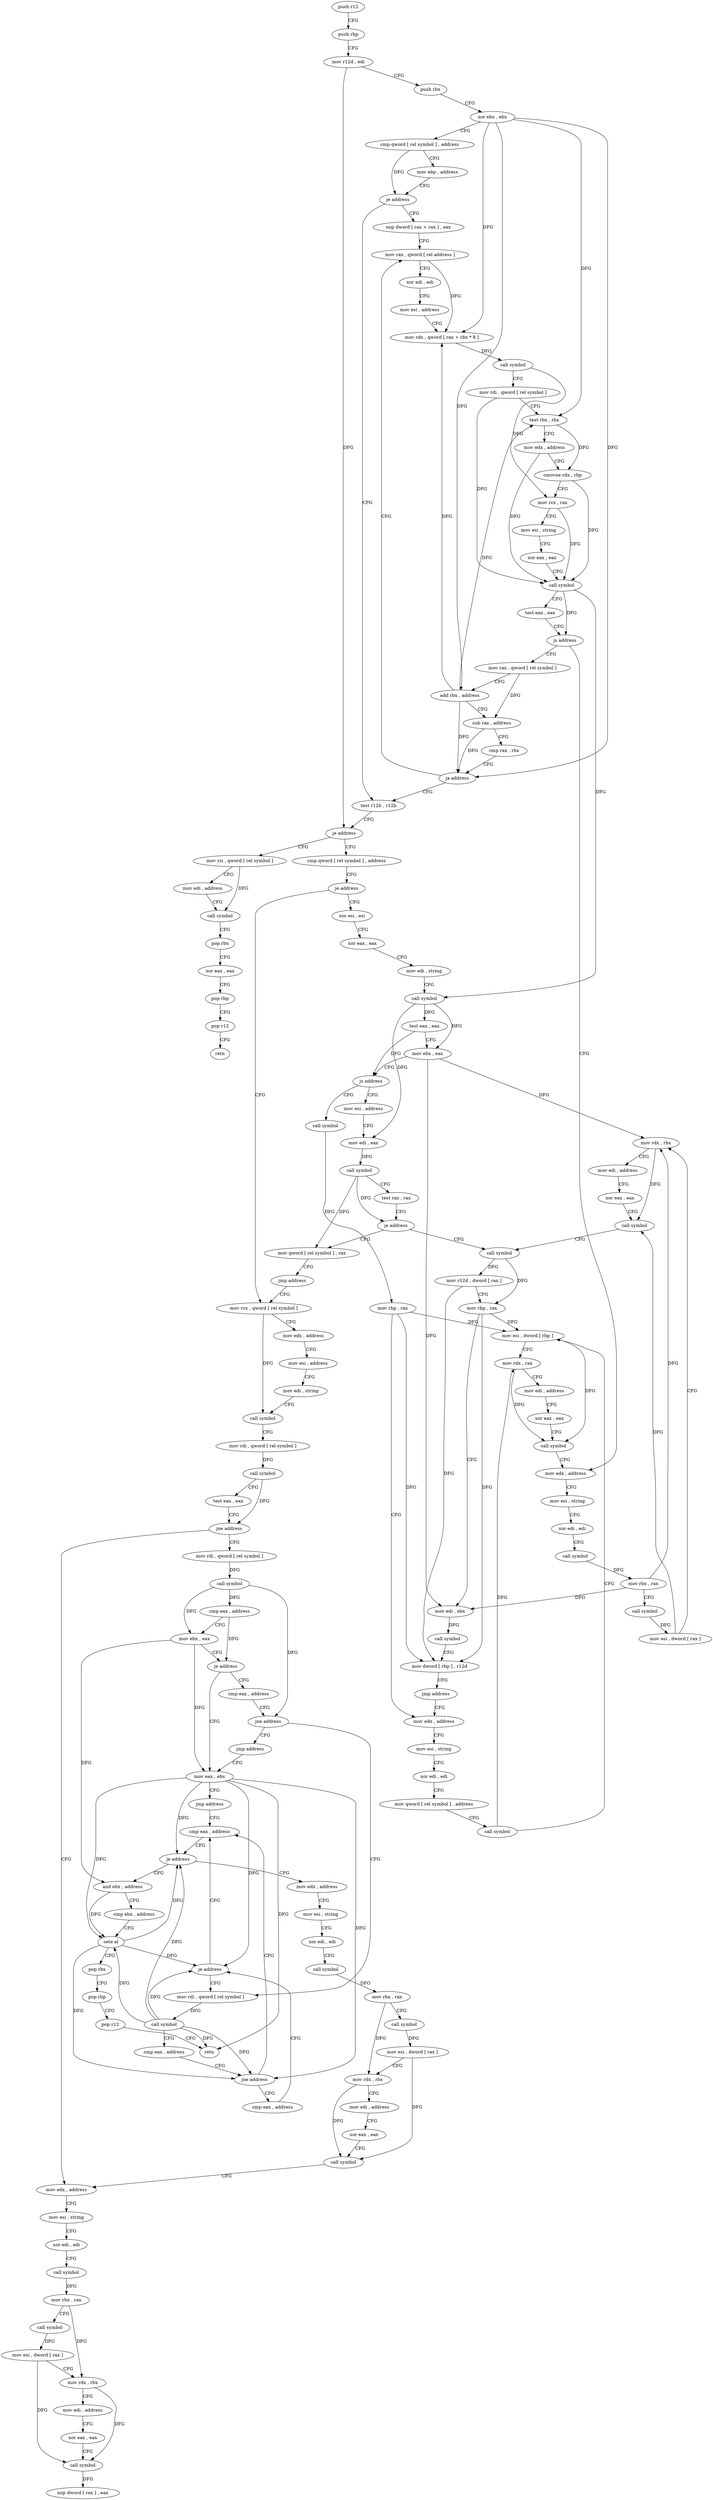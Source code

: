 digraph "func" {
"4209584" [label = "push r12" ]
"4209586" [label = "push rbp" ]
"4209587" [label = "mov r12d , edi" ]
"4209590" [label = "push rbx" ]
"4209591" [label = "xor ebx , ebx" ]
"4209593" [label = "cmp qword [ rel symbol ] , address" ]
"4209601" [label = "mov ebp , address" ]
"4209606" [label = "je address" ]
"4209701" [label = "test r12b , r12b" ]
"4209608" [label = "nop dword [ rax + rax ] , eax" ]
"4209704" [label = "je address" ]
"4209856" [label = "mov rsi , qword [ rel symbol ]" ]
"4209710" [label = "cmp qword [ rel symbol ] , address" ]
"4209616" [label = "mov rax , qword [ rel address ]" ]
"4209863" [label = "mov edi , address" ]
"4209868" [label = "call symbol" ]
"4209873" [label = "pop rbx" ]
"4209874" [label = "xor eax , eax" ]
"4209876" [label = "pop rbp" ]
"4209877" [label = "pop r12" ]
"4209879" [label = "retn" ]
"4209718" [label = "je address" ]
"4209880" [label = "xor esi , esi" ]
"4209724" [label = "mov rcx , qword [ rel symbol ]" ]
"4209987" [label = "mov edx , address" ]
"4209992" [label = "mov esi , string" ]
"4209997" [label = "xor edi , edi" ]
"4209999" [label = "call symbol" ]
"4210004" [label = "mov rbx , rax" ]
"4210007" [label = "call symbol" ]
"4210012" [label = "mov esi , dword [ rax ]" ]
"4210014" [label = "mov rdx , rbx" ]
"4210017" [label = "mov edi , address" ]
"4210022" [label = "xor eax , eax" ]
"4210024" [label = "call symbol" ]
"4210029" [label = "call symbol" ]
"4209681" [label = "mov rax , qword [ rel symbol ]" ]
"4209688" [label = "add rbx , address" ]
"4209692" [label = "sub rax , address" ]
"4209696" [label = "cmp rax , rbx" ]
"4209699" [label = "ja address" ]
"4209882" [label = "xor eax , eax" ]
"4209884" [label = "mov edi , string" ]
"4209889" [label = "call symbol" ]
"4209894" [label = "test eax , eax" ]
"4209896" [label = "mov ebx , eax" ]
"4209898" [label = "js address" ]
"4209933" [label = "call symbol" ]
"4209900" [label = "mov esi , address" ]
"4209731" [label = "mov edx , address" ]
"4209736" [label = "mov esi , address" ]
"4209741" [label = "mov edi , string" ]
"4209746" [label = "call symbol" ]
"4209751" [label = "mov rdi , qword [ rel symbol ]" ]
"4209758" [label = "call symbol" ]
"4209763" [label = "test eax , eax" ]
"4209765" [label = "jne address" ]
"4210095" [label = "mov edx , address" ]
"4209771" [label = "mov rdi , qword [ rel symbol ]" ]
"4209941" [label = "mov edx , address" ]
"4209946" [label = "mov esi , string" ]
"4209951" [label = "xor edi , edi" ]
"4209953" [label = "mov qword [ rel symbol ] , address" ]
"4209964" [label = "call symbol" ]
"4209969" [label = "mov esi , dword [ rbp ]" ]
"4209972" [label = "mov rdx , rax" ]
"4209975" [label = "mov edi , address" ]
"4209980" [label = "xor eax , eax" ]
"4209982" [label = "call symbol" ]
"4209623" [label = "xor edi , edi" ]
"4209625" [label = "mov esi , address" ]
"4209630" [label = "mov rdx , qword [ rax + rbx * 8 ]" ]
"4209634" [label = "call symbol" ]
"4209639" [label = "mov rdi , qword [ rel symbol ]" ]
"4209646" [label = "test rbx , rbx" ]
"4209649" [label = "mov edx , address" ]
"4209654" [label = "cmovne rdx , rbp" ]
"4209658" [label = "mov rcx , rax" ]
"4209661" [label = "mov esi , string" ]
"4209666" [label = "xor eax , eax" ]
"4209668" [label = "call symbol" ]
"4209673" [label = "test eax , eax" ]
"4209675" [label = "js address" ]
"4209938" [label = "mov rbp , rax" ]
"4209905" [label = "mov edi , eax" ]
"4209907" [label = "call symbol" ]
"4209912" [label = "test rax , rax" ]
"4209915" [label = "je address" ]
"4209917" [label = "mov qword [ rel symbol ] , rax" ]
"4210100" [label = "mov esi , string" ]
"4210105" [label = "xor edi , edi" ]
"4210107" [label = "call symbol" ]
"4210112" [label = "mov rbx , rax" ]
"4210115" [label = "call symbol" ]
"4210120" [label = "mov esi , dword [ rax ]" ]
"4210122" [label = "mov rdx , rbx" ]
"4210125" [label = "mov edi , address" ]
"4210130" [label = "xor eax , eax" ]
"4210132" [label = "call symbol" ]
"4210137" [label = "nop dword [ rax ] , eax" ]
"4209778" [label = "call symbol" ]
"4209783" [label = "cmp eax , address" ]
"4209786" [label = "mov ebx , eax" ]
"4209788" [label = "je address" ]
"4209929" [label = "mov eax , ebx" ]
"4209794" [label = "cmp eax , address" ]
"4210034" [label = "mov r12d , dword [ rax ]" ]
"4210037" [label = "mov rbp , rax" ]
"4210040" [label = "mov edi , ebx" ]
"4210042" [label = "call symbol" ]
"4210047" [label = "mov dword [ rbp ] , r12d" ]
"4210051" [label = "jmp address" ]
"4209924" [label = "jmp address" ]
"4209931" [label = "jmp address" ]
"4209830" [label = "cmp eax , address" ]
"4209797" [label = "jne address" ]
"4209813" [label = "mov rdi , qword [ rel symbol ]" ]
"4209799" [label = "jmp address" ]
"4209833" [label = "je address" ]
"4210053" [label = "mov edx , address" ]
"4209839" [label = "and ebx , address" ]
"4209820" [label = "call symbol" ]
"4209825" [label = "cmp eax , address" ]
"4209828" [label = "jne address" ]
"4209808" [label = "cmp eax , address" ]
"4210058" [label = "mov esi , string" ]
"4210063" [label = "xor edi , edi" ]
"4210065" [label = "call symbol" ]
"4210070" [label = "mov rbx , rax" ]
"4210073" [label = "call symbol" ]
"4210078" [label = "mov esi , dword [ rax ]" ]
"4210080" [label = "mov rdx , rbx" ]
"4210083" [label = "mov edi , address" ]
"4210088" [label = "xor eax , eax" ]
"4210090" [label = "call symbol" ]
"4209842" [label = "cmp ebx , address" ]
"4209845" [label = "sete al" ]
"4209848" [label = "pop rbx" ]
"4209849" [label = "pop rbp" ]
"4209850" [label = "pop r12" ]
"4209852" [label = "retn" ]
"4209811" [label = "je address" ]
"4209584" -> "4209586" [ label = "CFG" ]
"4209586" -> "4209587" [ label = "CFG" ]
"4209587" -> "4209590" [ label = "CFG" ]
"4209587" -> "4209704" [ label = "DFG" ]
"4209590" -> "4209591" [ label = "CFG" ]
"4209591" -> "4209593" [ label = "CFG" ]
"4209591" -> "4209630" [ label = "DFG" ]
"4209591" -> "4209646" [ label = "DFG" ]
"4209591" -> "4209688" [ label = "DFG" ]
"4209591" -> "4209699" [ label = "DFG" ]
"4209593" -> "4209601" [ label = "CFG" ]
"4209593" -> "4209606" [ label = "DFG" ]
"4209601" -> "4209606" [ label = "CFG" ]
"4209606" -> "4209701" [ label = "CFG" ]
"4209606" -> "4209608" [ label = "CFG" ]
"4209701" -> "4209704" [ label = "CFG" ]
"4209608" -> "4209616" [ label = "CFG" ]
"4209704" -> "4209856" [ label = "CFG" ]
"4209704" -> "4209710" [ label = "CFG" ]
"4209856" -> "4209863" [ label = "CFG" ]
"4209856" -> "4209868" [ label = "DFG" ]
"4209710" -> "4209718" [ label = "CFG" ]
"4209616" -> "4209623" [ label = "CFG" ]
"4209616" -> "4209630" [ label = "DFG" ]
"4209863" -> "4209868" [ label = "CFG" ]
"4209868" -> "4209873" [ label = "CFG" ]
"4209873" -> "4209874" [ label = "CFG" ]
"4209874" -> "4209876" [ label = "CFG" ]
"4209876" -> "4209877" [ label = "CFG" ]
"4209877" -> "4209879" [ label = "CFG" ]
"4209718" -> "4209880" [ label = "CFG" ]
"4209718" -> "4209724" [ label = "CFG" ]
"4209880" -> "4209882" [ label = "CFG" ]
"4209724" -> "4209731" [ label = "CFG" ]
"4209724" -> "4209746" [ label = "DFG" ]
"4209987" -> "4209992" [ label = "CFG" ]
"4209992" -> "4209997" [ label = "CFG" ]
"4209997" -> "4209999" [ label = "CFG" ]
"4209999" -> "4210004" [ label = "DFG" ]
"4210004" -> "4210007" [ label = "CFG" ]
"4210004" -> "4210014" [ label = "DFG" ]
"4210004" -> "4210040" [ label = "DFG" ]
"4210007" -> "4210012" [ label = "DFG" ]
"4210012" -> "4210014" [ label = "CFG" ]
"4210012" -> "4210024" [ label = "DFG" ]
"4210014" -> "4210017" [ label = "CFG" ]
"4210014" -> "4210024" [ label = "DFG" ]
"4210017" -> "4210022" [ label = "CFG" ]
"4210022" -> "4210024" [ label = "CFG" ]
"4210024" -> "4210029" [ label = "CFG" ]
"4210029" -> "4210034" [ label = "DFG" ]
"4210029" -> "4210037" [ label = "DFG" ]
"4209681" -> "4209688" [ label = "CFG" ]
"4209681" -> "4209692" [ label = "DFG" ]
"4209688" -> "4209692" [ label = "CFG" ]
"4209688" -> "4209630" [ label = "DFG" ]
"4209688" -> "4209646" [ label = "DFG" ]
"4209688" -> "4209699" [ label = "DFG" ]
"4209692" -> "4209696" [ label = "CFG" ]
"4209692" -> "4209699" [ label = "DFG" ]
"4209696" -> "4209699" [ label = "CFG" ]
"4209699" -> "4209616" [ label = "CFG" ]
"4209699" -> "4209701" [ label = "CFG" ]
"4209882" -> "4209884" [ label = "CFG" ]
"4209884" -> "4209889" [ label = "CFG" ]
"4209889" -> "4209894" [ label = "DFG" ]
"4209889" -> "4209896" [ label = "DFG" ]
"4209889" -> "4209905" [ label = "DFG" ]
"4209894" -> "4209896" [ label = "CFG" ]
"4209894" -> "4209898" [ label = "DFG" ]
"4209896" -> "4209898" [ label = "CFG" ]
"4209896" -> "4210014" [ label = "DFG" ]
"4209896" -> "4210040" [ label = "DFG" ]
"4209898" -> "4209933" [ label = "CFG" ]
"4209898" -> "4209900" [ label = "CFG" ]
"4209933" -> "4209938" [ label = "DFG" ]
"4209900" -> "4209905" [ label = "CFG" ]
"4209731" -> "4209736" [ label = "CFG" ]
"4209736" -> "4209741" [ label = "CFG" ]
"4209741" -> "4209746" [ label = "CFG" ]
"4209746" -> "4209751" [ label = "CFG" ]
"4209751" -> "4209758" [ label = "DFG" ]
"4209758" -> "4209763" [ label = "CFG" ]
"4209758" -> "4209765" [ label = "DFG" ]
"4209763" -> "4209765" [ label = "CFG" ]
"4209765" -> "4210095" [ label = "CFG" ]
"4209765" -> "4209771" [ label = "CFG" ]
"4210095" -> "4210100" [ label = "CFG" ]
"4209771" -> "4209778" [ label = "DFG" ]
"4209941" -> "4209946" [ label = "CFG" ]
"4209946" -> "4209951" [ label = "CFG" ]
"4209951" -> "4209953" [ label = "CFG" ]
"4209953" -> "4209964" [ label = "CFG" ]
"4209964" -> "4209969" [ label = "CFG" ]
"4209964" -> "4209972" [ label = "DFG" ]
"4209969" -> "4209972" [ label = "CFG" ]
"4209969" -> "4209982" [ label = "DFG" ]
"4209972" -> "4209975" [ label = "CFG" ]
"4209972" -> "4209982" [ label = "DFG" ]
"4209975" -> "4209980" [ label = "CFG" ]
"4209980" -> "4209982" [ label = "CFG" ]
"4209982" -> "4209987" [ label = "CFG" ]
"4209623" -> "4209625" [ label = "CFG" ]
"4209625" -> "4209630" [ label = "CFG" ]
"4209630" -> "4209634" [ label = "DFG" ]
"4209634" -> "4209639" [ label = "CFG" ]
"4209634" -> "4209658" [ label = "DFG" ]
"4209639" -> "4209646" [ label = "CFG" ]
"4209639" -> "4209668" [ label = "DFG" ]
"4209646" -> "4209649" [ label = "CFG" ]
"4209646" -> "4209654" [ label = "DFG" ]
"4209649" -> "4209654" [ label = "CFG" ]
"4209649" -> "4209668" [ label = "DFG" ]
"4209654" -> "4209658" [ label = "CFG" ]
"4209654" -> "4209668" [ label = "DFG" ]
"4209658" -> "4209661" [ label = "CFG" ]
"4209658" -> "4209668" [ label = "DFG" ]
"4209661" -> "4209666" [ label = "CFG" ]
"4209666" -> "4209668" [ label = "CFG" ]
"4209668" -> "4209673" [ label = "CFG" ]
"4209668" -> "4209889" [ label = "DFG" ]
"4209668" -> "4209675" [ label = "DFG" ]
"4209673" -> "4209675" [ label = "CFG" ]
"4209675" -> "4209987" [ label = "CFG" ]
"4209675" -> "4209681" [ label = "CFG" ]
"4209938" -> "4209941" [ label = "CFG" ]
"4209938" -> "4209969" [ label = "DFG" ]
"4209938" -> "4210047" [ label = "DFG" ]
"4209905" -> "4209907" [ label = "DFG" ]
"4209907" -> "4209912" [ label = "CFG" ]
"4209907" -> "4209915" [ label = "DFG" ]
"4209907" -> "4209917" [ label = "DFG" ]
"4209912" -> "4209915" [ label = "CFG" ]
"4209915" -> "4210029" [ label = "CFG" ]
"4209915" -> "4209917" [ label = "CFG" ]
"4209917" -> "4209924" [ label = "CFG" ]
"4210100" -> "4210105" [ label = "CFG" ]
"4210105" -> "4210107" [ label = "CFG" ]
"4210107" -> "4210112" [ label = "DFG" ]
"4210112" -> "4210115" [ label = "CFG" ]
"4210112" -> "4210122" [ label = "DFG" ]
"4210115" -> "4210120" [ label = "DFG" ]
"4210120" -> "4210122" [ label = "CFG" ]
"4210120" -> "4210132" [ label = "DFG" ]
"4210122" -> "4210125" [ label = "CFG" ]
"4210122" -> "4210132" [ label = "DFG" ]
"4210125" -> "4210130" [ label = "CFG" ]
"4210130" -> "4210132" [ label = "CFG" ]
"4210132" -> "4210137" [ label = "DFG" ]
"4209778" -> "4209783" [ label = "DFG" ]
"4209778" -> "4209786" [ label = "DFG" ]
"4209778" -> "4209797" [ label = "DFG" ]
"4209783" -> "4209786" [ label = "CFG" ]
"4209783" -> "4209788" [ label = "DFG" ]
"4209786" -> "4209788" [ label = "CFG" ]
"4209786" -> "4209929" [ label = "DFG" ]
"4209786" -> "4209839" [ label = "DFG" ]
"4209788" -> "4209929" [ label = "CFG" ]
"4209788" -> "4209794" [ label = "CFG" ]
"4209929" -> "4209931" [ label = "CFG" ]
"4209929" -> "4209833" [ label = "DFG" ]
"4209929" -> "4209828" [ label = "DFG" ]
"4209929" -> "4209845" [ label = "DFG" ]
"4209929" -> "4209852" [ label = "DFG" ]
"4209929" -> "4209811" [ label = "DFG" ]
"4209794" -> "4209797" [ label = "CFG" ]
"4210034" -> "4210037" [ label = "CFG" ]
"4210034" -> "4210047" [ label = "DFG" ]
"4210037" -> "4210040" [ label = "CFG" ]
"4210037" -> "4209969" [ label = "DFG" ]
"4210037" -> "4210047" [ label = "DFG" ]
"4210040" -> "4210042" [ label = "DFG" ]
"4210042" -> "4210047" [ label = "CFG" ]
"4210047" -> "4210051" [ label = "CFG" ]
"4210051" -> "4209941" [ label = "CFG" ]
"4209924" -> "4209724" [ label = "CFG" ]
"4209931" -> "4209830" [ label = "CFG" ]
"4209830" -> "4209833" [ label = "CFG" ]
"4209797" -> "4209813" [ label = "CFG" ]
"4209797" -> "4209799" [ label = "CFG" ]
"4209813" -> "4209820" [ label = "DFG" ]
"4209799" -> "4209929" [ label = "CFG" ]
"4209833" -> "4210053" [ label = "CFG" ]
"4209833" -> "4209839" [ label = "CFG" ]
"4210053" -> "4210058" [ label = "CFG" ]
"4209839" -> "4209842" [ label = "CFG" ]
"4209839" -> "4209845" [ label = "DFG" ]
"4209820" -> "4209825" [ label = "CFG" ]
"4209820" -> "4209833" [ label = "DFG" ]
"4209820" -> "4209828" [ label = "DFG" ]
"4209820" -> "4209845" [ label = "DFG" ]
"4209820" -> "4209852" [ label = "DFG" ]
"4209820" -> "4209811" [ label = "DFG" ]
"4209825" -> "4209828" [ label = "CFG" ]
"4209828" -> "4209808" [ label = "CFG" ]
"4209828" -> "4209830" [ label = "CFG" ]
"4209808" -> "4209811" [ label = "CFG" ]
"4210058" -> "4210063" [ label = "CFG" ]
"4210063" -> "4210065" [ label = "CFG" ]
"4210065" -> "4210070" [ label = "DFG" ]
"4210070" -> "4210073" [ label = "CFG" ]
"4210070" -> "4210080" [ label = "DFG" ]
"4210073" -> "4210078" [ label = "DFG" ]
"4210078" -> "4210080" [ label = "CFG" ]
"4210078" -> "4210090" [ label = "DFG" ]
"4210080" -> "4210083" [ label = "CFG" ]
"4210080" -> "4210090" [ label = "DFG" ]
"4210083" -> "4210088" [ label = "CFG" ]
"4210088" -> "4210090" [ label = "CFG" ]
"4210090" -> "4210095" [ label = "CFG" ]
"4209842" -> "4209845" [ label = "CFG" ]
"4209845" -> "4209848" [ label = "CFG" ]
"4209845" -> "4209833" [ label = "DFG" ]
"4209845" -> "4209828" [ label = "DFG" ]
"4209845" -> "4209811" [ label = "DFG" ]
"4209848" -> "4209849" [ label = "CFG" ]
"4209849" -> "4209850" [ label = "CFG" ]
"4209850" -> "4209852" [ label = "CFG" ]
"4209811" -> "4209830" [ label = "CFG" ]
"4209811" -> "4209813" [ label = "CFG" ]
}
